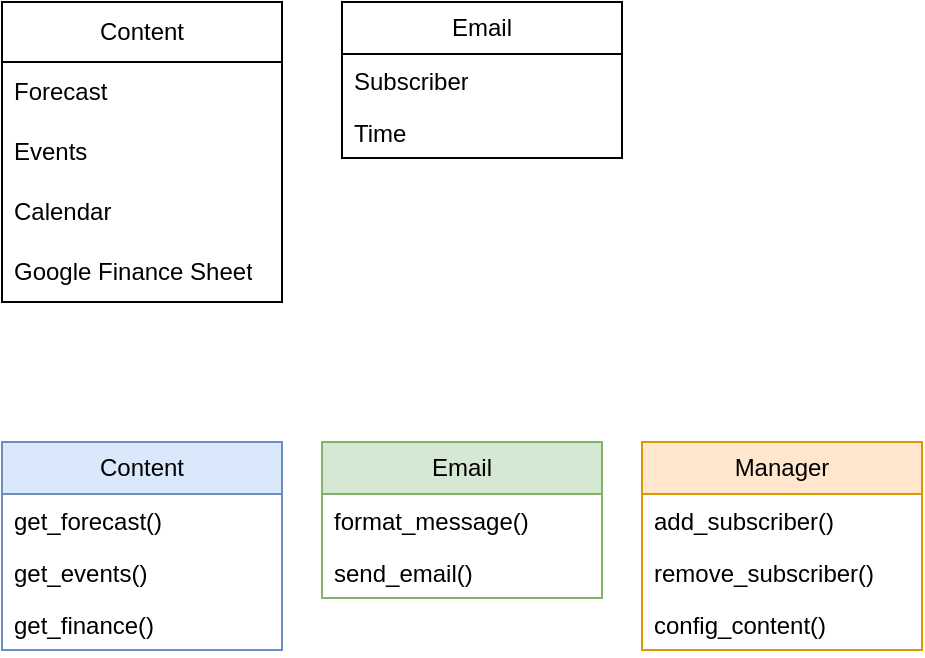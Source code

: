 <mxfile version="24.7.16">
  <diagram id="C5RBs43oDa-KdzZeNtuy" name="Page-1">
    <mxGraphModel dx="626" dy="626" grid="1" gridSize="10" guides="1" tooltips="1" connect="1" arrows="1" fold="1" page="1" pageScale="1" pageWidth="827" pageHeight="1169" math="0" shadow="0">
      <root>
        <mxCell id="WIyWlLk6GJQsqaUBKTNV-0" />
        <mxCell id="WIyWlLk6GJQsqaUBKTNV-1" parent="WIyWlLk6GJQsqaUBKTNV-0" />
        <mxCell id="GPvJvFVPxyYg1b10xWTL-4" value="Email" style="swimlane;fontStyle=0;childLayout=stackLayout;horizontal=1;startSize=26;horizontalStack=0;resizeParent=1;resizeParentMax=0;resizeLast=0;collapsible=1;marginBottom=0;whiteSpace=wrap;html=1;" vertex="1" parent="WIyWlLk6GJQsqaUBKTNV-1">
          <mxGeometry x="190" y="20" width="140" height="78" as="geometry" />
        </mxCell>
        <mxCell id="GPvJvFVPxyYg1b10xWTL-5" value="Subscriber" style="text;strokeColor=none;fillColor=none;align=left;verticalAlign=top;spacingLeft=4;spacingRight=4;overflow=hidden;rotatable=0;points=[[0,0.5],[1,0.5]];portConstraint=eastwest;whiteSpace=wrap;html=1;" vertex="1" parent="GPvJvFVPxyYg1b10xWTL-4">
          <mxGeometry y="26" width="140" height="26" as="geometry" />
        </mxCell>
        <mxCell id="GPvJvFVPxyYg1b10xWTL-17" value="Time" style="text;strokeColor=none;fillColor=none;align=left;verticalAlign=top;spacingLeft=4;spacingRight=4;overflow=hidden;rotatable=0;points=[[0,0.5],[1,0.5]];portConstraint=eastwest;whiteSpace=wrap;html=1;" vertex="1" parent="GPvJvFVPxyYg1b10xWTL-4">
          <mxGeometry y="52" width="140" height="26" as="geometry" />
        </mxCell>
        <mxCell id="GPvJvFVPxyYg1b10xWTL-10" value="Content" style="swimlane;fontStyle=0;childLayout=stackLayout;horizontal=1;startSize=30;horizontalStack=0;resizeParent=1;resizeParentMax=0;resizeLast=0;collapsible=1;marginBottom=0;whiteSpace=wrap;html=1;" vertex="1" parent="WIyWlLk6GJQsqaUBKTNV-1">
          <mxGeometry x="20" y="20" width="140" height="150" as="geometry" />
        </mxCell>
        <mxCell id="GPvJvFVPxyYg1b10xWTL-12" value="Forecast" style="text;strokeColor=none;fillColor=none;align=left;verticalAlign=middle;spacingLeft=4;spacingRight=4;overflow=hidden;points=[[0,0.5],[1,0.5]];portConstraint=eastwest;rotatable=0;whiteSpace=wrap;html=1;" vertex="1" parent="GPvJvFVPxyYg1b10xWTL-10">
          <mxGeometry y="30" width="140" height="30" as="geometry" />
        </mxCell>
        <mxCell id="GPvJvFVPxyYg1b10xWTL-14" value="Events" style="text;strokeColor=none;fillColor=none;align=left;verticalAlign=middle;spacingLeft=4;spacingRight=4;overflow=hidden;points=[[0,0.5],[1,0.5]];portConstraint=eastwest;rotatable=0;whiteSpace=wrap;html=1;" vertex="1" parent="GPvJvFVPxyYg1b10xWTL-10">
          <mxGeometry y="60" width="140" height="30" as="geometry" />
        </mxCell>
        <mxCell id="GPvJvFVPxyYg1b10xWTL-15" value="Calendar" style="text;strokeColor=none;fillColor=none;align=left;verticalAlign=middle;spacingLeft=4;spacingRight=4;overflow=hidden;points=[[0,0.5],[1,0.5]];portConstraint=eastwest;rotatable=0;whiteSpace=wrap;html=1;" vertex="1" parent="GPvJvFVPxyYg1b10xWTL-10">
          <mxGeometry y="90" width="140" height="30" as="geometry" />
        </mxCell>
        <mxCell id="GPvJvFVPxyYg1b10xWTL-16" value="Google Finance Sheet" style="text;strokeColor=none;fillColor=none;align=left;verticalAlign=middle;spacingLeft=4;spacingRight=4;overflow=hidden;points=[[0,0.5],[1,0.5]];portConstraint=eastwest;rotatable=0;whiteSpace=wrap;html=1;" vertex="1" parent="GPvJvFVPxyYg1b10xWTL-10">
          <mxGeometry y="120" width="140" height="30" as="geometry" />
        </mxCell>
        <mxCell id="GPvJvFVPxyYg1b10xWTL-18" value="Content" style="swimlane;fontStyle=0;childLayout=stackLayout;horizontal=1;startSize=26;fillColor=#dae8fc;horizontalStack=0;resizeParent=1;resizeParentMax=0;resizeLast=0;collapsible=1;marginBottom=0;whiteSpace=wrap;html=1;strokeColor=#6c8ebf;" vertex="1" parent="WIyWlLk6GJQsqaUBKTNV-1">
          <mxGeometry x="20" y="240" width="140" height="104" as="geometry" />
        </mxCell>
        <mxCell id="GPvJvFVPxyYg1b10xWTL-20" value="get_forecast()" style="text;strokeColor=none;fillColor=none;align=left;verticalAlign=top;spacingLeft=4;spacingRight=4;overflow=hidden;rotatable=0;points=[[0,0.5],[1,0.5]];portConstraint=eastwest;whiteSpace=wrap;html=1;" vertex="1" parent="GPvJvFVPxyYg1b10xWTL-18">
          <mxGeometry y="26" width="140" height="26" as="geometry" />
        </mxCell>
        <mxCell id="GPvJvFVPxyYg1b10xWTL-22" value="get_events()" style="text;strokeColor=none;fillColor=none;align=left;verticalAlign=top;spacingLeft=4;spacingRight=4;overflow=hidden;rotatable=0;points=[[0,0.5],[1,0.5]];portConstraint=eastwest;whiteSpace=wrap;html=1;" vertex="1" parent="GPvJvFVPxyYg1b10xWTL-18">
          <mxGeometry y="52" width="140" height="26" as="geometry" />
        </mxCell>
        <mxCell id="GPvJvFVPxyYg1b10xWTL-23" value="get_finance()" style="text;strokeColor=none;fillColor=none;align=left;verticalAlign=top;spacingLeft=4;spacingRight=4;overflow=hidden;rotatable=0;points=[[0,0.5],[1,0.5]];portConstraint=eastwest;whiteSpace=wrap;html=1;" vertex="1" parent="GPvJvFVPxyYg1b10xWTL-18">
          <mxGeometry y="78" width="140" height="26" as="geometry" />
        </mxCell>
        <mxCell id="GPvJvFVPxyYg1b10xWTL-24" value="Email" style="swimlane;fontStyle=0;childLayout=stackLayout;horizontal=1;startSize=26;fillColor=#d5e8d4;horizontalStack=0;resizeParent=1;resizeParentMax=0;resizeLast=0;collapsible=1;marginBottom=0;whiteSpace=wrap;html=1;strokeColor=#82b366;" vertex="1" parent="WIyWlLk6GJQsqaUBKTNV-1">
          <mxGeometry x="180" y="240" width="140" height="78" as="geometry" />
        </mxCell>
        <mxCell id="GPvJvFVPxyYg1b10xWTL-25" value="format_message()" style="text;strokeColor=none;fillColor=none;align=left;verticalAlign=top;spacingLeft=4;spacingRight=4;overflow=hidden;rotatable=0;points=[[0,0.5],[1,0.5]];portConstraint=eastwest;whiteSpace=wrap;html=1;" vertex="1" parent="GPvJvFVPxyYg1b10xWTL-24">
          <mxGeometry y="26" width="140" height="26" as="geometry" />
        </mxCell>
        <mxCell id="GPvJvFVPxyYg1b10xWTL-26" value="send_email()" style="text;strokeColor=none;fillColor=none;align=left;verticalAlign=top;spacingLeft=4;spacingRight=4;overflow=hidden;rotatable=0;points=[[0,0.5],[1,0.5]];portConstraint=eastwest;whiteSpace=wrap;html=1;" vertex="1" parent="GPvJvFVPxyYg1b10xWTL-24">
          <mxGeometry y="52" width="140" height="26" as="geometry" />
        </mxCell>
        <mxCell id="GPvJvFVPxyYg1b10xWTL-28" value="Manager" style="swimlane;fontStyle=0;childLayout=stackLayout;horizontal=1;startSize=26;fillColor=#ffe6cc;horizontalStack=0;resizeParent=1;resizeParentMax=0;resizeLast=0;collapsible=1;marginBottom=0;whiteSpace=wrap;html=1;strokeColor=#d79b00;" vertex="1" parent="WIyWlLk6GJQsqaUBKTNV-1">
          <mxGeometry x="340" y="240" width="140" height="104" as="geometry">
            <mxRectangle x="340" y="240" width="90" height="30" as="alternateBounds" />
          </mxGeometry>
        </mxCell>
        <mxCell id="GPvJvFVPxyYg1b10xWTL-29" value="add_subscriber()" style="text;strokeColor=none;fillColor=none;align=left;verticalAlign=top;spacingLeft=4;spacingRight=4;overflow=hidden;rotatable=0;points=[[0,0.5],[1,0.5]];portConstraint=eastwest;whiteSpace=wrap;html=1;" vertex="1" parent="GPvJvFVPxyYg1b10xWTL-28">
          <mxGeometry y="26" width="140" height="26" as="geometry" />
        </mxCell>
        <mxCell id="GPvJvFVPxyYg1b10xWTL-30" value="remove_subscriber()" style="text;strokeColor=none;fillColor=none;align=left;verticalAlign=top;spacingLeft=4;spacingRight=4;overflow=hidden;rotatable=0;points=[[0,0.5],[1,0.5]];portConstraint=eastwest;whiteSpace=wrap;html=1;" vertex="1" parent="GPvJvFVPxyYg1b10xWTL-28">
          <mxGeometry y="52" width="140" height="26" as="geometry" />
        </mxCell>
        <mxCell id="GPvJvFVPxyYg1b10xWTL-31" value="config_content()" style="text;strokeColor=none;fillColor=none;align=left;verticalAlign=top;spacingLeft=4;spacingRight=4;overflow=hidden;rotatable=0;points=[[0,0.5],[1,0.5]];portConstraint=eastwest;whiteSpace=wrap;html=1;" vertex="1" parent="GPvJvFVPxyYg1b10xWTL-28">
          <mxGeometry y="78" width="140" height="26" as="geometry" />
        </mxCell>
      </root>
    </mxGraphModel>
  </diagram>
</mxfile>

